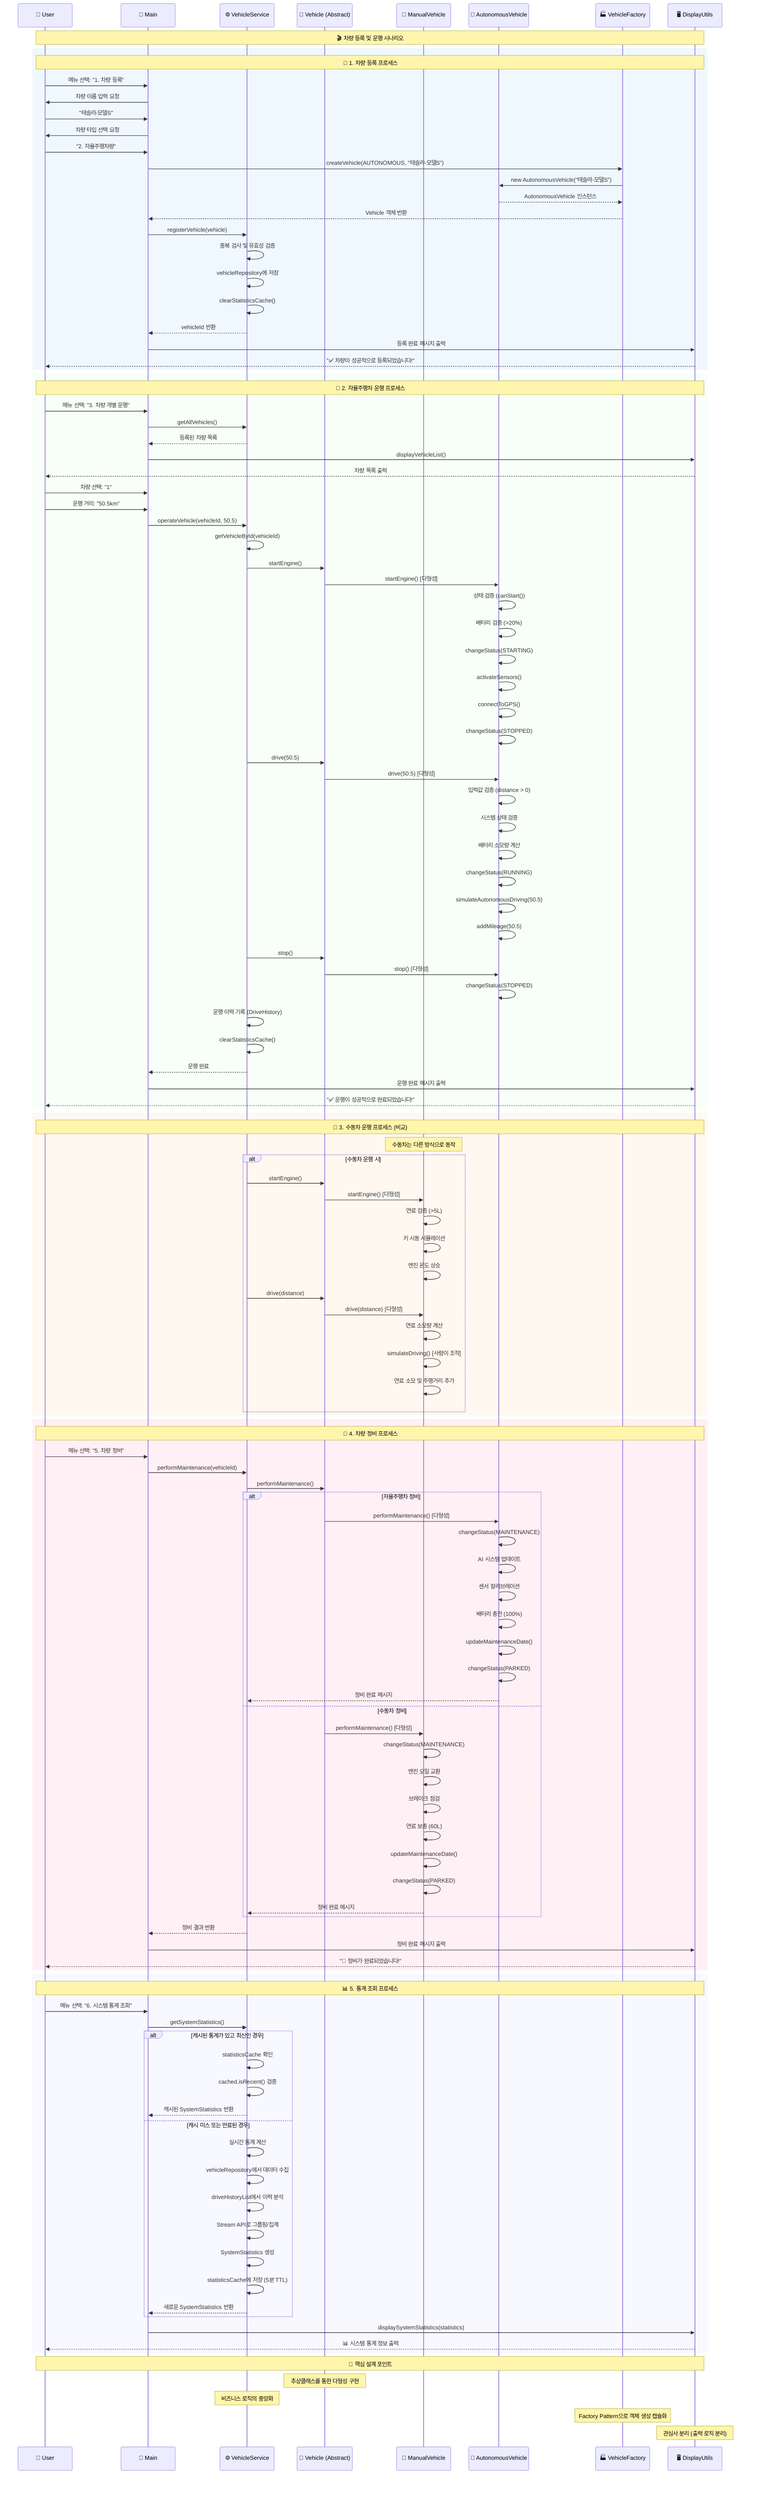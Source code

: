 sequenceDiagram
    participant U as 👤 User
    participant M as 🚀 Main
    participant S as ⚙️ VehicleService
    participant V as 🚗 Vehicle (Abstract)
    participant MV as 🔧 ManualVehicle
    participant AV as 🤖 AutonomousVehicle
    participant F as 🏭 VehicleFactory
    participant D as 🖥️ DisplayUtils
    
    Note over U,D: 🎬 차량 등록 및 운행 시나리오
    
    %% 1. 차량 등록 프로세스
    rect rgb(240, 248, 255)
        Note over U,D: 📝 1. 차량 등록 프로세스
        U->>M: 메뉴 선택: "1. 차량 등록"
        M->>U: 차량 이름 입력 요청
        U->>M: "테슬라-모델S"
        M->>U: 차량 타입 선택 요청
        U->>M: "2. 자율주행차량"
        
        M->>F: createVehicle(AUTONOMOUS, "테슬라-모델S")
        F->>AV: new AutonomousVehicle("테슬라-모델S")
        AV-->>F: AutonomousVehicle 인스턴스
        F-->>M: Vehicle 객체 반환
        
        M->>S: registerVehicle(vehicle)
        S->>S: 중복 검사 및 유효성 검증
        S->>S: vehicleRepository에 저장
        S->>S: clearStatisticsCache()
        S-->>M: vehicleId 반환
        
        M->>D: 등록 완료 메시지 출력
        D-->>U: "✅ 차량이 성공적으로 등록되었습니다!"
    end
    
    %% 2. 차량 운행 프로세스 (자율주행차)
    rect rgb(248, 255, 248)
        Note over U,D: 🚗 2. 자율주행차 운행 프로세스
        U->>M: 메뉴 선택: "3. 차량 개별 운행"
        M->>S: getAllVehicles()
        S-->>M: 등록된 차량 목록
        M->>D: displayVehicleList()
        D-->>U: 차량 목록 출력
        
        U->>M: 차량 선택: "1"
        U->>M: 운행 거리: "50.5km"
        
        M->>S: operateVehicle(vehicleId, 50.5)
        S->>S: getVehicleById(vehicleId)
        S->>V: startEngine()
        V->>AV: startEngine() [다형성]
        
        AV->>AV: 상태 검증 (canStart())
        AV->>AV: 배터리 검증 (>20%)
        AV->>AV: changeStatus(STARTING)
        AV->>AV: activateSensors()
        AV->>AV: connectToGPS()
        AV->>AV: changeStatus(STOPPED)
        
        S->>V: drive(50.5)
        V->>AV: drive(50.5) [다형성]
        
        AV->>AV: 입력값 검증 (distance > 0)
        AV->>AV: 시스템 상태 검증
        AV->>AV: 배터리 소모량 계산
        AV->>AV: changeStatus(RUNNING)
        AV->>AV: simulateAutonomousDriving(50.5)
        AV->>AV: addMileage(50.5)
        
        S->>V: stop()
        V->>AV: stop() [다형성]
        AV->>AV: changeStatus(STOPPED)
        
        S->>S: 운행 이력 기록 (DriveHistory)
        S->>S: clearStatisticsCache()
        S-->>M: 운행 완료
        
        M->>D: 운행 완료 메시지 출력
        D-->>U: "✅ 운행이 성공적으로 완료되었습니다!"
    end
    
    %% 3. 수동차 운행 프로세스 (차이점 강조)
    rect rgb(255, 248, 240)
        Note over U,D: 🔧 3. 수동차 운행 프로세스 (비교)
        Note over MV: 수동차는 다른 방식으로 동작
        
        alt 수동차 운행 시
            S->>V: startEngine()
            V->>MV: startEngine() [다형성]
            MV->>MV: 연료 검증 (>5L)
            MV->>MV: 키 시동 시뮬레이션
            MV->>MV: 엔진 온도 상승
            
            S->>V: drive(distance)
            V->>MV: drive(distance) [다형성]
            MV->>MV: 연료 소모량 계산
            MV->>MV: simulateDriving() [사람이 조작]
            MV->>MV: 연료 소모 및 주행거리 추가
        end
    end
    
    %% 4. 정비 프로세스
    rect rgb(255, 240, 245)
        Note over U,D: 🔧 4. 차량 정비 프로세스
        U->>M: 메뉴 선택: "5. 차량 정비"
        M->>S: performMaintenance(vehicleId)
        S->>V: performMaintenance()
        
        alt 자율주행차 정비
            V->>AV: performMaintenance() [다형성]
            AV->>AV: changeStatus(MAINTENANCE)
            AV->>AV: AI 시스템 업데이트
            AV->>AV: 센서 칼리브레이션
            AV->>AV: 배터리 충전 (100%)
            AV->>AV: updateMaintenanceDate()
            AV->>AV: changeStatus(PARKED)
            AV-->>S: 정비 완료 메시지
        else 수동차 정비
            V->>MV: performMaintenance() [다형성]
            MV->>MV: changeStatus(MAINTENANCE)
            MV->>MV: 엔진 오일 교환
            MV->>MV: 브레이크 점검
            MV->>MV: 연료 보충 (60L)
            MV->>MV: updateMaintenanceDate()
            MV->>MV: changeStatus(PARKED)
            MV-->>S: 정비 완료 메시지
        end
        
        S-->>M: 정비 결과 반환
        M->>D: 정비 완료 메시지 출력
        D-->>U: "🔧 정비가 완료되었습니다!"
    end
    
    %% 5. 통계 조회 프로세스
    rect rgb(248, 248, 255)
        Note over U,D: 📊 5. 통계 조회 프로세스
        U->>M: 메뉴 선택: "6. 시스템 통계 조회"
        M->>S: getSystemStatistics()
        
        alt 캐시된 통계가 있고 최신인 경우
            S->>S: statisticsCache 확인
            S->>S: cached.isRecent() 검증
            S-->>M: 캐시된 SystemStatistics 반환
        else 캐시 미스 또는 만료된 경우
            S->>S: 실시간 통계 계산
            S->>S: vehicleRepository에서 데이터 수집
            S->>S: driveHistoryList에서 이력 분석
            S->>S: Stream API로 그룹핑/집계
            S->>S: SystemStatistics 생성
            S->>S: statisticsCache에 저장 (5분 TTL)
            S-->>M: 새로운 SystemStatistics 반환
        end
        
        M->>D: displaySystemStatistics(statistics)
        D-->>U: 📊 시스템 통계 정보 출력
    end
    
    Note over U,D: 🎯 핵심 설계 포인트
    Note over V: 추상클래스를 통한 다형성 구현
    Note over S: 비즈니스 로직의 중앙화
    Note over F: Factory Pattern으로 객체 생성 캡슐화
    Note over D: 관심사 분리 (출력 로직 분리)